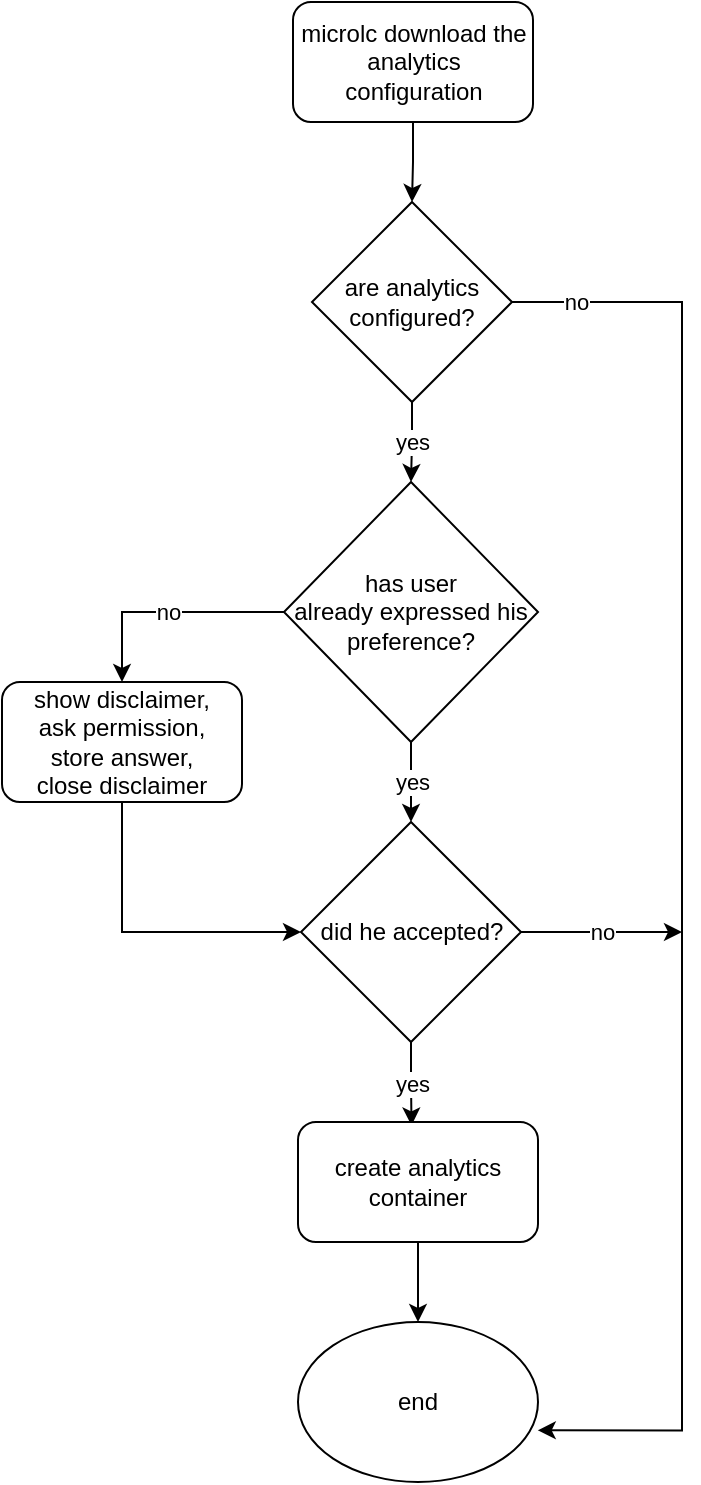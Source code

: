 <mxfile version="14.6.3" type="device"><diagram id="As_o0h1p7KELo2sD1Hui" name="Page-1"><mxGraphModel dx="1360" dy="774" grid="1" gridSize="10" guides="1" tooltips="1" connect="1" arrows="1" fold="1" page="1" pageScale="1" pageWidth="850" pageHeight="1100" math="0" shadow="0"><root><mxCell id="0"/><mxCell id="1" parent="0"/><mxCell id="LEsIsijixCYt5sZecYPS-3" style="edgeStyle=orthogonalEdgeStyle;rounded=0;orthogonalLoop=1;jettySize=auto;html=1;exitX=0.5;exitY=1;exitDx=0;exitDy=0;entryX=0.5;entryY=0;entryDx=0;entryDy=0;" edge="1" parent="1" source="LEsIsijixCYt5sZecYPS-1" target="LEsIsijixCYt5sZecYPS-2"><mxGeometry relative="1" as="geometry"/></mxCell><mxCell id="LEsIsijixCYt5sZecYPS-1" value="microlc download the analytics configuration" style="rounded=1;whiteSpace=wrap;html=1;" vertex="1" parent="1"><mxGeometry x="365.5" y="60" width="120" height="60" as="geometry"/></mxCell><mxCell id="LEsIsijixCYt5sZecYPS-5" value="yes" style="edgeStyle=orthogonalEdgeStyle;rounded=0;orthogonalLoop=1;jettySize=auto;html=1;exitX=0.5;exitY=1;exitDx=0;exitDy=0;" edge="1" parent="1" source="LEsIsijixCYt5sZecYPS-2" target="LEsIsijixCYt5sZecYPS-6"><mxGeometry relative="1" as="geometry"><mxPoint x="425" y="300" as="targetPoint"/></mxGeometry></mxCell><mxCell id="LEsIsijixCYt5sZecYPS-17" style="edgeStyle=orthogonalEdgeStyle;rounded=0;orthogonalLoop=1;jettySize=auto;html=1;exitX=1;exitY=0.5;exitDx=0;exitDy=0;entryX=0.999;entryY=0.677;entryDx=0;entryDy=0;entryPerimeter=0;" edge="1" parent="1" source="LEsIsijixCYt5sZecYPS-2" target="LEsIsijixCYt5sZecYPS-7"><mxGeometry relative="1" as="geometry"><Array as="points"><mxPoint x="560" y="210"/><mxPoint x="560" y="774"/></Array></mxGeometry></mxCell><mxCell id="LEsIsijixCYt5sZecYPS-29" value="no" style="edgeLabel;html=1;align=center;verticalAlign=middle;resizable=0;points=[];" vertex="1" connectable="0" parent="LEsIsijixCYt5sZecYPS-17"><mxGeometry x="-0.911" relative="1" as="geometry"><mxPoint as="offset"/></mxGeometry></mxCell><mxCell id="LEsIsijixCYt5sZecYPS-2" value="are analytics configured?" style="rhombus;whiteSpace=wrap;html=1;" vertex="1" parent="1"><mxGeometry x="375" y="160" width="100" height="100" as="geometry"/></mxCell><mxCell id="LEsIsijixCYt5sZecYPS-12" value="yes" style="edgeStyle=orthogonalEdgeStyle;rounded=0;orthogonalLoop=1;jettySize=auto;html=1;exitX=0.5;exitY=1;exitDx=0;exitDy=0;entryX=0.5;entryY=0;entryDx=0;entryDy=0;" edge="1" parent="1" source="LEsIsijixCYt5sZecYPS-6" target="LEsIsijixCYt5sZecYPS-9"><mxGeometry relative="1" as="geometry"/></mxCell><mxCell id="LEsIsijixCYt5sZecYPS-21" value="no" style="edgeStyle=orthogonalEdgeStyle;rounded=0;orthogonalLoop=1;jettySize=auto;html=1;exitX=0;exitY=0.5;exitDx=0;exitDy=0;entryX=0.5;entryY=0;entryDx=0;entryDy=0;" edge="1" parent="1" source="LEsIsijixCYt5sZecYPS-6" target="LEsIsijixCYt5sZecYPS-20"><mxGeometry relative="1" as="geometry"><Array as="points"><mxPoint x="280" y="365"/></Array></mxGeometry></mxCell><mxCell id="LEsIsijixCYt5sZecYPS-6" value="has user already&amp;nbsp;expressed his preference?" style="rhombus;whiteSpace=wrap;html=1;" vertex="1" parent="1"><mxGeometry x="361" y="300" width="127" height="130" as="geometry"/></mxCell><mxCell id="LEsIsijixCYt5sZecYPS-7" value="end" style="ellipse;whiteSpace=wrap;html=1;" vertex="1" parent="1"><mxGeometry x="368" y="720" width="120" height="80" as="geometry"/></mxCell><mxCell id="LEsIsijixCYt5sZecYPS-15" value="yes" style="edgeStyle=orthogonalEdgeStyle;rounded=0;orthogonalLoop=1;jettySize=auto;html=1;exitX=0.5;exitY=1;exitDx=0;exitDy=0;entryX=0.473;entryY=0.029;entryDx=0;entryDy=0;entryPerimeter=0;" edge="1" parent="1" source="LEsIsijixCYt5sZecYPS-9" target="LEsIsijixCYt5sZecYPS-14"><mxGeometry relative="1" as="geometry"/></mxCell><mxCell id="LEsIsijixCYt5sZecYPS-25" value="no" style="edgeStyle=orthogonalEdgeStyle;rounded=0;orthogonalLoop=1;jettySize=auto;html=1;exitX=1;exitY=0.5;exitDx=0;exitDy=0;" edge="1" parent="1" source="LEsIsijixCYt5sZecYPS-9"><mxGeometry relative="1" as="geometry"><mxPoint x="560" y="525" as="targetPoint"/></mxGeometry></mxCell><mxCell id="LEsIsijixCYt5sZecYPS-9" value="did he accepted?" style="rhombus;whiteSpace=wrap;html=1;" vertex="1" parent="1"><mxGeometry x="369.5" y="470" width="110" height="110" as="geometry"/></mxCell><mxCell id="LEsIsijixCYt5sZecYPS-16" style="edgeStyle=orthogonalEdgeStyle;rounded=0;orthogonalLoop=1;jettySize=auto;html=1;exitX=0.5;exitY=1;exitDx=0;exitDy=0;" edge="1" parent="1" source="LEsIsijixCYt5sZecYPS-14" target="LEsIsijixCYt5sZecYPS-7"><mxGeometry relative="1" as="geometry"/></mxCell><mxCell id="LEsIsijixCYt5sZecYPS-14" value="create analytics container" style="rounded=1;whiteSpace=wrap;html=1;" vertex="1" parent="1"><mxGeometry x="368" y="620" width="120" height="60" as="geometry"/></mxCell><mxCell id="LEsIsijixCYt5sZecYPS-23" style="edgeStyle=orthogonalEdgeStyle;rounded=0;orthogonalLoop=1;jettySize=auto;html=1;exitX=0.5;exitY=1;exitDx=0;exitDy=0;entryX=0;entryY=0.5;entryDx=0;entryDy=0;" edge="1" parent="1" source="LEsIsijixCYt5sZecYPS-20" target="LEsIsijixCYt5sZecYPS-9"><mxGeometry relative="1" as="geometry"/></mxCell><mxCell id="LEsIsijixCYt5sZecYPS-20" value="show disclaimer,&lt;br&gt;ask permission,&lt;br&gt;store answer,&lt;br&gt;close disclaimer" style="rounded=1;whiteSpace=wrap;html=1;" vertex="1" parent="1"><mxGeometry x="220" y="400" width="120" height="60" as="geometry"/></mxCell></root></mxGraphModel></diagram></mxfile>